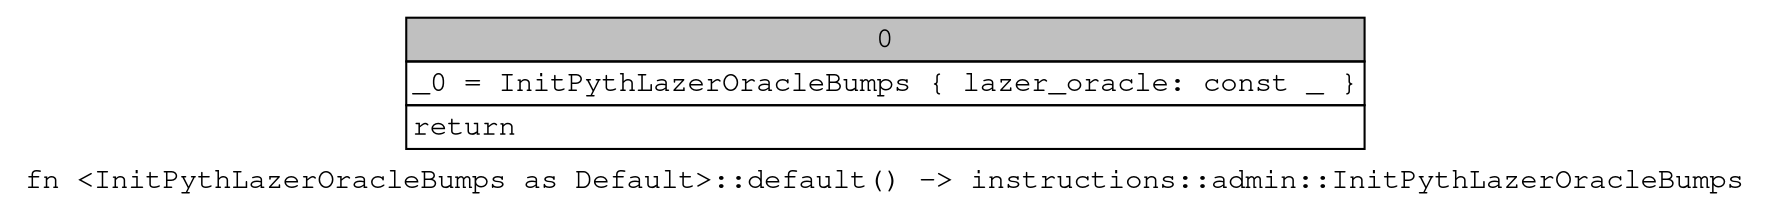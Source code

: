 digraph Mir_0_8017 {
    graph [fontname="Courier, monospace"];
    node [fontname="Courier, monospace"];
    edge [fontname="Courier, monospace"];
    label=<fn &lt;InitPythLazerOracleBumps as Default&gt;::default() -&gt; instructions::admin::InitPythLazerOracleBumps<br align="left"/>>;
    bb0__0_8017 [shape="none", label=<<table border="0" cellborder="1" cellspacing="0"><tr><td bgcolor="gray" align="center" colspan="1">0</td></tr><tr><td align="left" balign="left">_0 = InitPythLazerOracleBumps { lazer_oracle: const _ }<br/></td></tr><tr><td align="left">return</td></tr></table>>];
}
